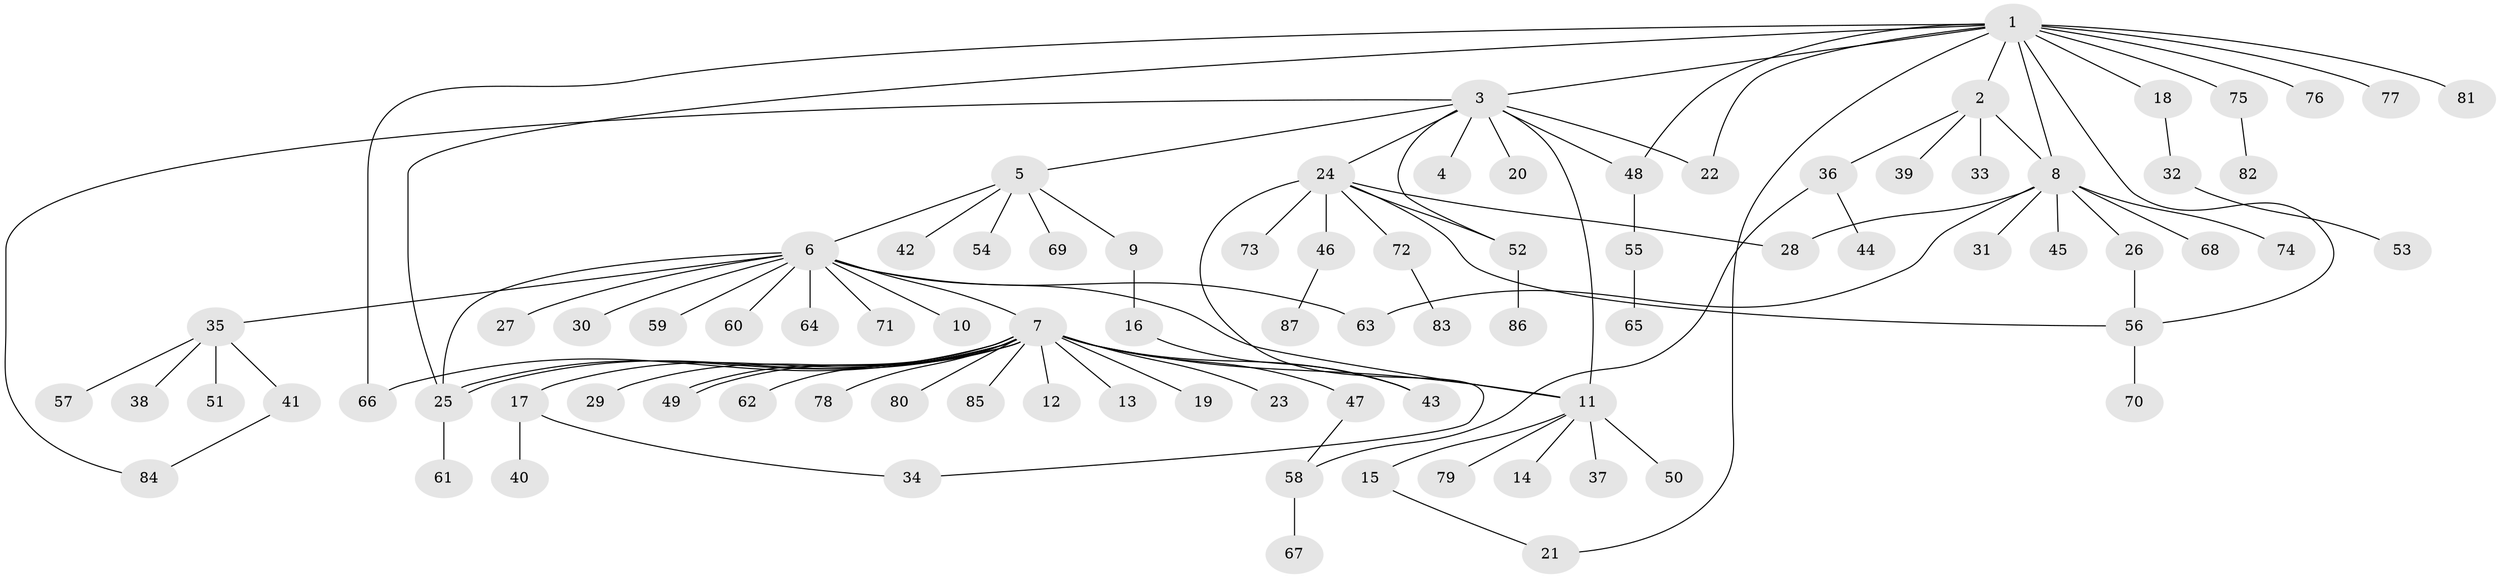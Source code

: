 // Generated by graph-tools (version 1.1) at 2025/35/03/09/25 02:35:31]
// undirected, 87 vertices, 106 edges
graph export_dot {
graph [start="1"]
  node [color=gray90,style=filled];
  1;
  2;
  3;
  4;
  5;
  6;
  7;
  8;
  9;
  10;
  11;
  12;
  13;
  14;
  15;
  16;
  17;
  18;
  19;
  20;
  21;
  22;
  23;
  24;
  25;
  26;
  27;
  28;
  29;
  30;
  31;
  32;
  33;
  34;
  35;
  36;
  37;
  38;
  39;
  40;
  41;
  42;
  43;
  44;
  45;
  46;
  47;
  48;
  49;
  50;
  51;
  52;
  53;
  54;
  55;
  56;
  57;
  58;
  59;
  60;
  61;
  62;
  63;
  64;
  65;
  66;
  67;
  68;
  69;
  70;
  71;
  72;
  73;
  74;
  75;
  76;
  77;
  78;
  79;
  80;
  81;
  82;
  83;
  84;
  85;
  86;
  87;
  1 -- 2;
  1 -- 3;
  1 -- 8;
  1 -- 18;
  1 -- 21;
  1 -- 22;
  1 -- 25;
  1 -- 48;
  1 -- 56;
  1 -- 66;
  1 -- 75;
  1 -- 76;
  1 -- 77;
  1 -- 81;
  2 -- 8;
  2 -- 33;
  2 -- 36;
  2 -- 39;
  3 -- 4;
  3 -- 5;
  3 -- 11;
  3 -- 20;
  3 -- 22;
  3 -- 24;
  3 -- 48;
  3 -- 52;
  3 -- 84;
  5 -- 6;
  5 -- 9;
  5 -- 42;
  5 -- 54;
  5 -- 69;
  6 -- 7;
  6 -- 10;
  6 -- 11;
  6 -- 25;
  6 -- 27;
  6 -- 30;
  6 -- 35;
  6 -- 59;
  6 -- 60;
  6 -- 63;
  6 -- 64;
  6 -- 71;
  7 -- 11;
  7 -- 12;
  7 -- 13;
  7 -- 17;
  7 -- 19;
  7 -- 23;
  7 -- 25;
  7 -- 25;
  7 -- 29;
  7 -- 43;
  7 -- 47;
  7 -- 49;
  7 -- 49;
  7 -- 62;
  7 -- 66;
  7 -- 78;
  7 -- 80;
  7 -- 85;
  8 -- 26;
  8 -- 28;
  8 -- 31;
  8 -- 45;
  8 -- 63;
  8 -- 68;
  8 -- 74;
  9 -- 16;
  11 -- 14;
  11 -- 15;
  11 -- 37;
  11 -- 50;
  11 -- 79;
  15 -- 21;
  16 -- 43;
  17 -- 34;
  17 -- 40;
  18 -- 32;
  24 -- 28;
  24 -- 34;
  24 -- 46;
  24 -- 52;
  24 -- 56;
  24 -- 72;
  24 -- 73;
  25 -- 61;
  26 -- 56;
  32 -- 53;
  35 -- 38;
  35 -- 41;
  35 -- 51;
  35 -- 57;
  36 -- 44;
  36 -- 58;
  41 -- 84;
  46 -- 87;
  47 -- 58;
  48 -- 55;
  52 -- 86;
  55 -- 65;
  56 -- 70;
  58 -- 67;
  72 -- 83;
  75 -- 82;
}
